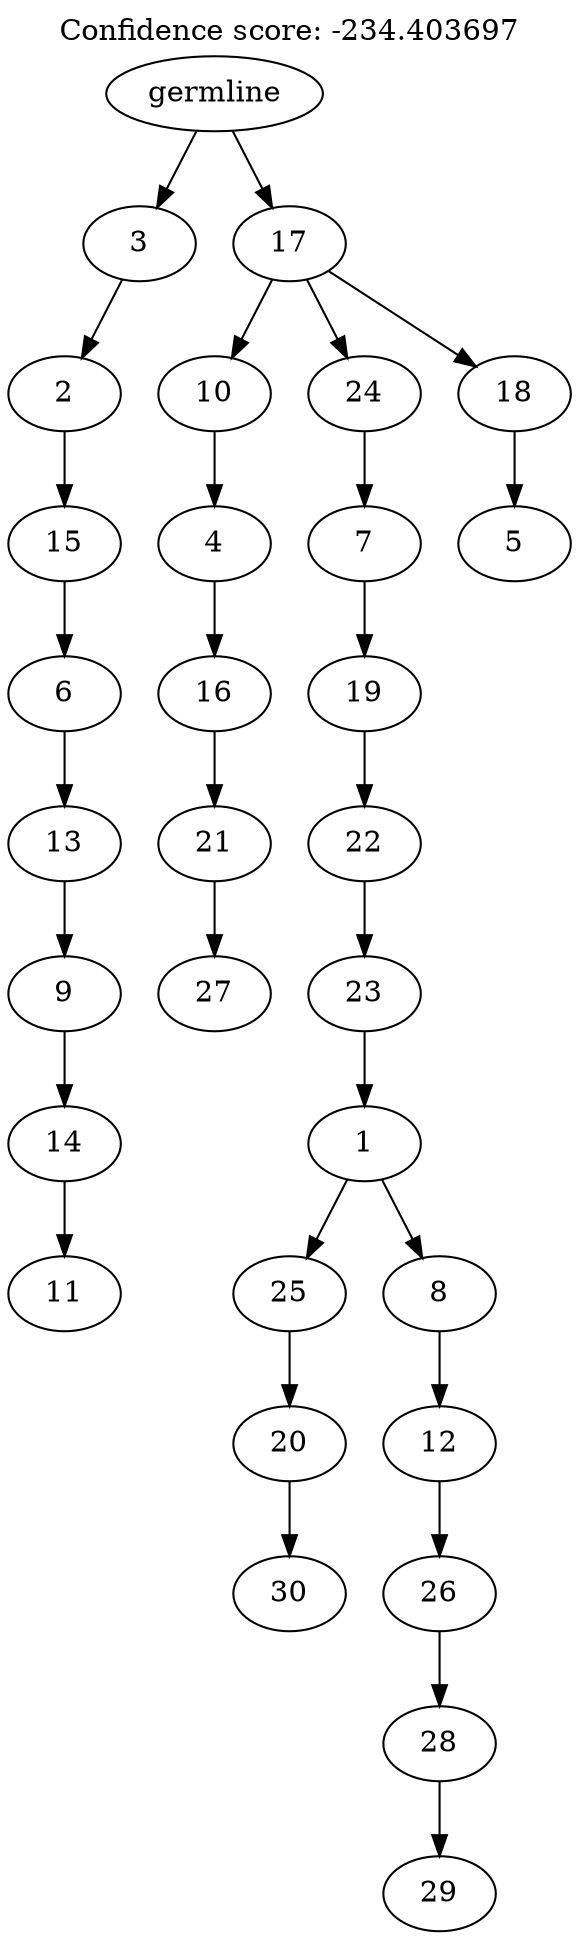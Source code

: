 digraph g {
	"29" -> "30";
	"30" [label="11"];
	"28" -> "29";
	"29" [label="14"];
	"27" -> "28";
	"28" [label="9"];
	"26" -> "27";
	"27" [label="13"];
	"25" -> "26";
	"26" [label="6"];
	"24" -> "25";
	"25" [label="15"];
	"23" -> "24";
	"24" [label="2"];
	"21" -> "22";
	"22" [label="27"];
	"20" -> "21";
	"21" [label="21"];
	"19" -> "20";
	"20" [label="16"];
	"18" -> "19";
	"19" [label="4"];
	"16" -> "17";
	"17" [label="30"];
	"15" -> "16";
	"16" [label="20"];
	"13" -> "14";
	"14" [label="29"];
	"12" -> "13";
	"13" [label="28"];
	"11" -> "12";
	"12" [label="26"];
	"10" -> "11";
	"11" [label="12"];
	"9" -> "10";
	"10" [label="8"];
	"9" -> "15";
	"15" [label="25"];
	"8" -> "9";
	"9" [label="1"];
	"7" -> "8";
	"8" [label="23"];
	"6" -> "7";
	"7" [label="22"];
	"5" -> "6";
	"6" [label="19"];
	"4" -> "5";
	"5" [label="7"];
	"2" -> "3";
	"3" [label="5"];
	"1" -> "2";
	"2" [label="18"];
	"1" -> "4";
	"4" [label="24"];
	"1" -> "18";
	"18" [label="10"];
	"0" -> "1";
	"1" [label="17"];
	"0" -> "23";
	"23" [label="3"];
	"0" [label="germline"];
	labelloc="t";
	label="Confidence score: -234.403697";
}
